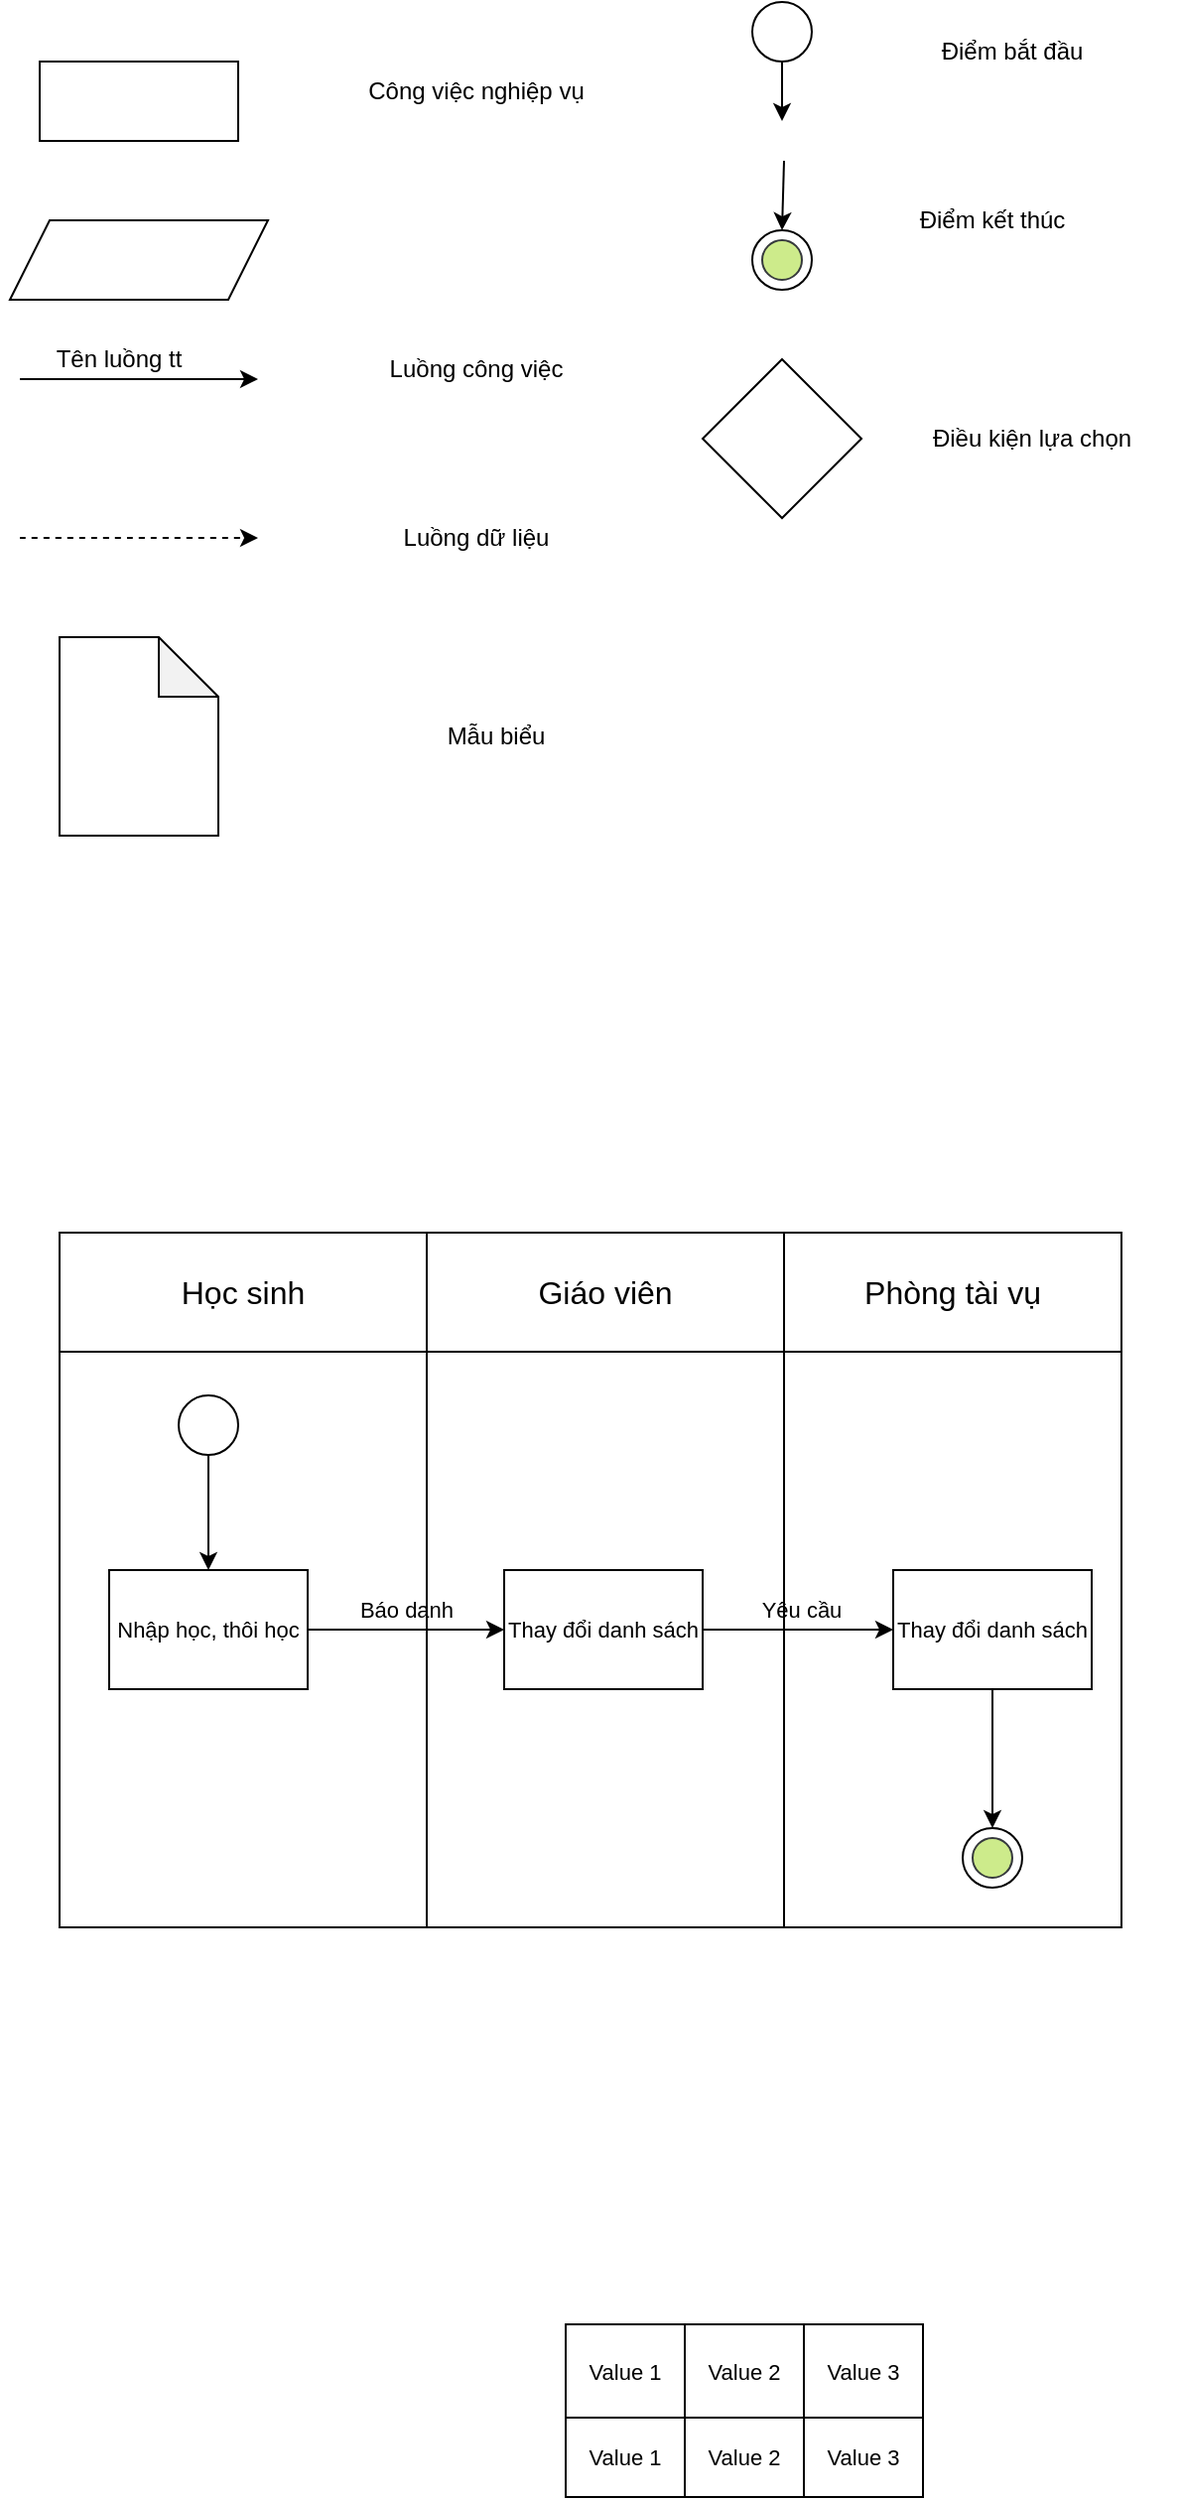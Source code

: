 <mxfile version="20.8.20" type="github">
  <diagram id="C5RBs43oDa-KdzZeNtuy" name="Page-1">
    <mxGraphModel dx="1434" dy="796" grid="1" gridSize="10" guides="1" tooltips="1" connect="1" arrows="1" fold="1" page="1" pageScale="1" pageWidth="827" pageHeight="1169" math="0" shadow="0">
      <root>
        <mxCell id="WIyWlLk6GJQsqaUBKTNV-0" />
        <mxCell id="WIyWlLk6GJQsqaUBKTNV-1" parent="WIyWlLk6GJQsqaUBKTNV-0" />
        <mxCell id="oDTW3JVEsjczXBk7MwRm-0" value="" style="shape=parallelogram;perimeter=parallelogramPerimeter;whiteSpace=wrap;html=1;fixedSize=1;" vertex="1" parent="WIyWlLk6GJQsqaUBKTNV-1">
          <mxGeometry x="40" y="440" width="130" height="40" as="geometry" />
        </mxCell>
        <mxCell id="oDTW3JVEsjczXBk7MwRm-1" value="" style="rounded=0;whiteSpace=wrap;html=1;" vertex="1" parent="WIyWlLk6GJQsqaUBKTNV-1">
          <mxGeometry x="55" y="360" width="100" height="40" as="geometry" />
        </mxCell>
        <mxCell id="oDTW3JVEsjczXBk7MwRm-2" value="" style="endArrow=classic;html=1;rounded=0;" edge="1" parent="WIyWlLk6GJQsqaUBKTNV-1">
          <mxGeometry width="50" height="50" relative="1" as="geometry">
            <mxPoint x="45" y="520" as="sourcePoint" />
            <mxPoint x="165" y="520" as="targetPoint" />
          </mxGeometry>
        </mxCell>
        <mxCell id="oDTW3JVEsjczXBk7MwRm-3" value="" style="ellipse;whiteSpace=wrap;html=1;aspect=fixed;" vertex="1" parent="WIyWlLk6GJQsqaUBKTNV-1">
          <mxGeometry x="414" y="330" width="30" height="30" as="geometry" />
        </mxCell>
        <mxCell id="oDTW3JVEsjczXBk7MwRm-4" value="" style="endArrow=classic;html=1;rounded=0;exitX=0.5;exitY=1;exitDx=0;exitDy=0;" edge="1" parent="WIyWlLk6GJQsqaUBKTNV-1" source="oDTW3JVEsjczXBk7MwRm-3">
          <mxGeometry width="50" height="50" relative="1" as="geometry">
            <mxPoint x="150" y="610" as="sourcePoint" />
            <mxPoint x="429" y="390" as="targetPoint" />
          </mxGeometry>
        </mxCell>
        <mxCell id="oDTW3JVEsjczXBk7MwRm-5" value="Công việc nghiệp vụ" style="text;html=1;strokeColor=none;fillColor=none;align=center;verticalAlign=middle;whiteSpace=wrap;rounded=0;" vertex="1" parent="WIyWlLk6GJQsqaUBKTNV-1">
          <mxGeometry x="200" y="360" width="150" height="30" as="geometry" />
        </mxCell>
        <mxCell id="oDTW3JVEsjczXBk7MwRm-7" value="Luồng công việc" style="text;html=1;strokeColor=none;fillColor=none;align=center;verticalAlign=middle;whiteSpace=wrap;rounded=0;" vertex="1" parent="WIyWlLk6GJQsqaUBKTNV-1">
          <mxGeometry x="200" y="500" width="150" height="30" as="geometry" />
        </mxCell>
        <mxCell id="oDTW3JVEsjczXBk7MwRm-8" value="Tên luồng tt" style="text;html=1;strokeColor=none;fillColor=none;align=center;verticalAlign=middle;whiteSpace=wrap;rounded=0;" vertex="1" parent="WIyWlLk6GJQsqaUBKTNV-1">
          <mxGeometry x="35" y="500" width="120" height="20" as="geometry" />
        </mxCell>
        <mxCell id="oDTW3JVEsjczXBk7MwRm-9" value="Điểm bắt đầu" style="text;html=1;strokeColor=none;fillColor=none;align=center;verticalAlign=middle;whiteSpace=wrap;rounded=0;" vertex="1" parent="WIyWlLk6GJQsqaUBKTNV-1">
          <mxGeometry x="470" y="340" width="150" height="30" as="geometry" />
        </mxCell>
        <mxCell id="oDTW3JVEsjczXBk7MwRm-10" value="" style="ellipse;whiteSpace=wrap;html=1;aspect=fixed;" vertex="1" parent="WIyWlLk6GJQsqaUBKTNV-1">
          <mxGeometry x="414" y="445" width="30" height="30" as="geometry" />
        </mxCell>
        <mxCell id="oDTW3JVEsjczXBk7MwRm-11" value="" style="ellipse;whiteSpace=wrap;html=1;aspect=fixed;fillColor=#cdeb8b;strokeColor=#36393d;" vertex="1" parent="WIyWlLk6GJQsqaUBKTNV-1">
          <mxGeometry x="419" y="450" width="20" height="20" as="geometry" />
        </mxCell>
        <mxCell id="oDTW3JVEsjczXBk7MwRm-12" value="" style="endArrow=classic;html=1;rounded=0;entryX=0.5;entryY=0;entryDx=0;entryDy=0;" edge="1" parent="WIyWlLk6GJQsqaUBKTNV-1" target="oDTW3JVEsjczXBk7MwRm-10">
          <mxGeometry width="50" height="50" relative="1" as="geometry">
            <mxPoint x="430" y="410" as="sourcePoint" />
            <mxPoint x="430" y="420" as="targetPoint" />
          </mxGeometry>
        </mxCell>
        <mxCell id="oDTW3JVEsjczXBk7MwRm-14" value="Điểm kết thúc" style="text;html=1;strokeColor=none;fillColor=none;align=center;verticalAlign=middle;whiteSpace=wrap;rounded=0;" vertex="1" parent="WIyWlLk6GJQsqaUBKTNV-1">
          <mxGeometry x="460" y="425" width="150" height="30" as="geometry" />
        </mxCell>
        <mxCell id="oDTW3JVEsjczXBk7MwRm-15" value="" style="rhombus;whiteSpace=wrap;html=1;" vertex="1" parent="WIyWlLk6GJQsqaUBKTNV-1">
          <mxGeometry x="389" y="510" width="80" height="80" as="geometry" />
        </mxCell>
        <mxCell id="oDTW3JVEsjczXBk7MwRm-16" value="Điều kiện lựa chọn" style="text;html=1;strokeColor=none;fillColor=none;align=center;verticalAlign=middle;whiteSpace=wrap;rounded=0;" vertex="1" parent="WIyWlLk6GJQsqaUBKTNV-1">
          <mxGeometry x="480" y="535" width="150" height="30" as="geometry" />
        </mxCell>
        <mxCell id="oDTW3JVEsjczXBk7MwRm-17" value="" style="endArrow=classic;html=1;curved=1;dashed=1;" edge="1" parent="WIyWlLk6GJQsqaUBKTNV-1">
          <mxGeometry width="50" height="50" relative="1" as="geometry">
            <mxPoint x="45" y="600" as="sourcePoint" />
            <mxPoint x="165" y="600" as="targetPoint" />
          </mxGeometry>
        </mxCell>
        <mxCell id="oDTW3JVEsjczXBk7MwRm-18" value="Luồng dữ liệu" style="text;html=1;strokeColor=none;fillColor=none;align=center;verticalAlign=middle;whiteSpace=wrap;rounded=0;" vertex="1" parent="WIyWlLk6GJQsqaUBKTNV-1">
          <mxGeometry x="200" y="585" width="150" height="30" as="geometry" />
        </mxCell>
        <mxCell id="oDTW3JVEsjczXBk7MwRm-19" value="" style="shape=note;whiteSpace=wrap;html=1;backgroundOutline=1;darkOpacity=0.05;fontFamily=Helvetica;fontSize=11;fontColor=default;" vertex="1" parent="WIyWlLk6GJQsqaUBKTNV-1">
          <mxGeometry x="65" y="650" width="80" height="100" as="geometry" />
        </mxCell>
        <mxCell id="oDTW3JVEsjczXBk7MwRm-21" value="Mẫu biểu" style="text;html=1;strokeColor=none;fillColor=none;align=center;verticalAlign=middle;whiteSpace=wrap;rounded=0;" vertex="1" parent="WIyWlLk6GJQsqaUBKTNV-1">
          <mxGeometry x="210" y="685" width="150" height="30" as="geometry" />
        </mxCell>
        <mxCell id="oDTW3JVEsjczXBk7MwRm-22" value="" style="shape=table;startSize=0;container=1;collapsible=0;childLayout=tableLayout;fontSize=16;fontFamily=Helvetica;fontColor=default;" vertex="1" parent="WIyWlLk6GJQsqaUBKTNV-1">
          <mxGeometry x="65" y="950" width="535" height="350" as="geometry" />
        </mxCell>
        <mxCell id="oDTW3JVEsjczXBk7MwRm-23" value="" style="shape=tableRow;horizontal=0;startSize=0;swimlaneHead=0;swimlaneBody=0;strokeColor=inherit;top=0;left=0;bottom=0;right=0;collapsible=0;dropTarget=0;fillColor=none;points=[[0,0.5],[1,0.5]];portConstraint=eastwest;fontSize=16;fontFamily=Helvetica;fontColor=default;" vertex="1" parent="oDTW3JVEsjczXBk7MwRm-22">
          <mxGeometry width="535" height="60" as="geometry" />
        </mxCell>
        <mxCell id="oDTW3JVEsjczXBk7MwRm-24" value="Học sinh" style="shape=partialRectangle;html=1;whiteSpace=wrap;connectable=0;strokeColor=inherit;overflow=hidden;fillColor=none;top=0;left=0;bottom=0;right=0;pointerEvents=1;fontSize=16;fontFamily=Helvetica;fontColor=default;" vertex="1" parent="oDTW3JVEsjczXBk7MwRm-23">
          <mxGeometry width="185" height="60" as="geometry">
            <mxRectangle width="185" height="60" as="alternateBounds" />
          </mxGeometry>
        </mxCell>
        <mxCell id="oDTW3JVEsjczXBk7MwRm-25" value="Giáo viên" style="shape=partialRectangle;html=1;whiteSpace=wrap;connectable=0;strokeColor=inherit;overflow=hidden;fillColor=none;top=0;left=0;bottom=0;right=0;pointerEvents=1;fontSize=16;fontFamily=Helvetica;fontColor=default;" vertex="1" parent="oDTW3JVEsjczXBk7MwRm-23">
          <mxGeometry x="185" width="180" height="60" as="geometry">
            <mxRectangle width="180" height="60" as="alternateBounds" />
          </mxGeometry>
        </mxCell>
        <mxCell id="oDTW3JVEsjczXBk7MwRm-26" value="Phòng tài vụ" style="shape=partialRectangle;html=1;whiteSpace=wrap;connectable=0;strokeColor=inherit;overflow=hidden;fillColor=none;top=0;left=0;bottom=0;right=0;pointerEvents=1;fontSize=16;fontFamily=Helvetica;fontColor=default;" vertex="1" parent="oDTW3JVEsjczXBk7MwRm-23">
          <mxGeometry x="365" width="170" height="60" as="geometry">
            <mxRectangle width="170" height="60" as="alternateBounds" />
          </mxGeometry>
        </mxCell>
        <mxCell id="oDTW3JVEsjczXBk7MwRm-27" value="" style="shape=tableRow;horizontal=0;startSize=0;swimlaneHead=0;swimlaneBody=0;strokeColor=inherit;top=0;left=0;bottom=0;right=0;collapsible=0;dropTarget=0;fillColor=none;points=[[0,0.5],[1,0.5]];portConstraint=eastwest;fontSize=16;fontFamily=Helvetica;fontColor=default;" vertex="1" parent="oDTW3JVEsjczXBk7MwRm-22">
          <mxGeometry y="60" width="535" height="290" as="geometry" />
        </mxCell>
        <mxCell id="oDTW3JVEsjczXBk7MwRm-28" value="" style="shape=partialRectangle;html=1;whiteSpace=wrap;connectable=0;strokeColor=inherit;overflow=hidden;fillColor=none;top=0;left=0;bottom=0;right=0;pointerEvents=1;fontSize=16;fontFamily=Helvetica;fontColor=default;" vertex="1" parent="oDTW3JVEsjczXBk7MwRm-27">
          <mxGeometry width="185" height="290" as="geometry">
            <mxRectangle width="185" height="290" as="alternateBounds" />
          </mxGeometry>
        </mxCell>
        <mxCell id="oDTW3JVEsjczXBk7MwRm-29" value="" style="shape=partialRectangle;html=1;whiteSpace=wrap;connectable=0;strokeColor=inherit;overflow=hidden;fillColor=none;top=0;left=0;bottom=0;right=0;pointerEvents=1;fontSize=16;fontFamily=Helvetica;fontColor=default;" vertex="1" parent="oDTW3JVEsjczXBk7MwRm-27">
          <mxGeometry x="185" width="180" height="290" as="geometry">
            <mxRectangle width="180" height="290" as="alternateBounds" />
          </mxGeometry>
        </mxCell>
        <mxCell id="oDTW3JVEsjczXBk7MwRm-30" value="" style="shape=partialRectangle;html=1;whiteSpace=wrap;connectable=0;strokeColor=inherit;overflow=hidden;fillColor=none;top=0;left=0;bottom=0;right=0;pointerEvents=1;fontSize=16;fontFamily=Helvetica;fontColor=default;" vertex="1" parent="oDTW3JVEsjczXBk7MwRm-27">
          <mxGeometry x="365" width="170" height="290" as="geometry">
            <mxRectangle width="170" height="290" as="alternateBounds" />
          </mxGeometry>
        </mxCell>
        <mxCell id="oDTW3JVEsjczXBk7MwRm-35" value="" style="ellipse;whiteSpace=wrap;html=1;aspect=fixed;" vertex="1" parent="WIyWlLk6GJQsqaUBKTNV-1">
          <mxGeometry x="125" y="1032" width="30" height="30" as="geometry" />
        </mxCell>
        <mxCell id="oDTW3JVEsjczXBk7MwRm-36" value="" style="endArrow=classic;html=1;rounded=0;exitX=0.5;exitY=1;exitDx=0;exitDy=0;entryX=0.5;entryY=0;entryDx=0;entryDy=0;" edge="1" parent="WIyWlLk6GJQsqaUBKTNV-1" source="oDTW3JVEsjczXBk7MwRm-35" target="oDTW3JVEsjczXBk7MwRm-37">
          <mxGeometry width="50" height="50" relative="1" as="geometry">
            <mxPoint x="125" y="1059" as="sourcePoint" />
            <mxPoint x="150" y="1120" as="targetPoint" />
          </mxGeometry>
        </mxCell>
        <mxCell id="oDTW3JVEsjczXBk7MwRm-37" value="Nhập học, thôi học" style="whiteSpace=wrap;html=1;fontFamily=Helvetica;fontSize=11;fontColor=default;" vertex="1" parent="WIyWlLk6GJQsqaUBKTNV-1">
          <mxGeometry x="90" y="1120" width="100" height="60" as="geometry" />
        </mxCell>
        <mxCell id="oDTW3JVEsjczXBk7MwRm-39" value="Thay đổi danh sách" style="whiteSpace=wrap;html=1;fontFamily=Helvetica;fontSize=11;fontColor=default;" vertex="1" parent="WIyWlLk6GJQsqaUBKTNV-1">
          <mxGeometry x="289" y="1120" width="100" height="60" as="geometry" />
        </mxCell>
        <mxCell id="oDTW3JVEsjczXBk7MwRm-40" value="Thay đổi danh sách" style="whiteSpace=wrap;html=1;fontFamily=Helvetica;fontSize=11;fontColor=default;" vertex="1" parent="WIyWlLk6GJQsqaUBKTNV-1">
          <mxGeometry x="485" y="1120" width="100" height="60" as="geometry" />
        </mxCell>
        <mxCell id="oDTW3JVEsjczXBk7MwRm-41" value="" style="endArrow=classic;html=1;rounded=1;labelBackgroundColor=default;strokeColor=default;fontFamily=Helvetica;fontSize=11;fontColor=default;shape=connector;curved=1;entryX=0;entryY=0.5;entryDx=0;entryDy=0;exitX=1;exitY=0.5;exitDx=0;exitDy=0;" edge="1" parent="WIyWlLk6GJQsqaUBKTNV-1" source="oDTW3JVEsjczXBk7MwRm-37" target="oDTW3JVEsjczXBk7MwRm-39">
          <mxGeometry width="50" height="50" relative="1" as="geometry">
            <mxPoint x="150" y="1200" as="sourcePoint" />
            <mxPoint x="200" y="1150" as="targetPoint" />
          </mxGeometry>
        </mxCell>
        <mxCell id="oDTW3JVEsjczXBk7MwRm-42" value="Báo danh" style="text;html=1;strokeColor=none;fillColor=none;align=center;verticalAlign=middle;whiteSpace=wrap;rounded=0;fontSize=11;fontFamily=Helvetica;fontColor=default;" vertex="1" parent="WIyWlLk6GJQsqaUBKTNV-1">
          <mxGeometry x="190" y="1130" width="100" height="20" as="geometry" />
        </mxCell>
        <mxCell id="oDTW3JVEsjczXBk7MwRm-43" value="Yêu cầu" style="text;html=1;strokeColor=none;fillColor=none;align=center;verticalAlign=middle;whiteSpace=wrap;rounded=0;fontSize=11;fontFamily=Helvetica;fontColor=default;" vertex="1" parent="WIyWlLk6GJQsqaUBKTNV-1">
          <mxGeometry x="389" y="1130" width="100" height="20" as="geometry" />
        </mxCell>
        <mxCell id="oDTW3JVEsjczXBk7MwRm-44" value="" style="endArrow=classic;html=1;rounded=1;labelBackgroundColor=default;strokeColor=default;fontFamily=Helvetica;fontSize=11;fontColor=default;shape=connector;curved=1;exitX=0;exitY=1;exitDx=0;exitDy=0;" edge="1" parent="WIyWlLk6GJQsqaUBKTNV-1" source="oDTW3JVEsjczXBk7MwRm-43">
          <mxGeometry width="50" height="50" relative="1" as="geometry">
            <mxPoint x="435" y="1200" as="sourcePoint" />
            <mxPoint x="485" y="1150" as="targetPoint" />
          </mxGeometry>
        </mxCell>
        <mxCell id="oDTW3JVEsjczXBk7MwRm-45" style="edgeStyle=none;shape=connector;curved=1;rounded=1;orthogonalLoop=1;jettySize=auto;html=1;entryX=0.5;entryY=1;entryDx=0;entryDy=0;labelBackgroundColor=default;strokeColor=default;fontFamily=Helvetica;fontSize=11;fontColor=default;endArrow=classic;" edge="1" parent="WIyWlLk6GJQsqaUBKTNV-1" source="oDTW3JVEsjczXBk7MwRm-11" target="oDTW3JVEsjczXBk7MwRm-11">
          <mxGeometry relative="1" as="geometry" />
        </mxCell>
        <mxCell id="oDTW3JVEsjczXBk7MwRm-48" value="" style="ellipse;whiteSpace=wrap;html=1;aspect=fixed;" vertex="1" parent="WIyWlLk6GJQsqaUBKTNV-1">
          <mxGeometry x="520" y="1250" width="30" height="30" as="geometry" />
        </mxCell>
        <mxCell id="oDTW3JVEsjczXBk7MwRm-49" value="" style="ellipse;whiteSpace=wrap;html=1;aspect=fixed;fillColor=#cdeb8b;strokeColor=#36393d;" vertex="1" parent="WIyWlLk6GJQsqaUBKTNV-1">
          <mxGeometry x="525" y="1255" width="20" height="20" as="geometry" />
        </mxCell>
        <mxCell id="oDTW3JVEsjczXBk7MwRm-51" value="" style="endArrow=classic;html=1;rounded=1;labelBackgroundColor=default;strokeColor=default;fontFamily=Helvetica;fontSize=11;fontColor=default;shape=connector;curved=1;exitX=0.5;exitY=1;exitDx=0;exitDy=0;" edge="1" parent="WIyWlLk6GJQsqaUBKTNV-1" source="oDTW3JVEsjczXBk7MwRm-40">
          <mxGeometry width="50" height="50" relative="1" as="geometry">
            <mxPoint x="505" y="1170" as="sourcePoint" />
            <mxPoint x="535" y="1250" as="targetPoint" />
          </mxGeometry>
        </mxCell>
        <mxCell id="oDTW3JVEsjczXBk7MwRm-54" value="" style="childLayout=tableLayout;recursiveResize=0;shadow=0;fillColor=none;fontFamily=Helvetica;fontSize=11;fontColor=default;imageWidth=48;imageHeight=24;arcSize=12;imageAspect=1;" vertex="1" parent="WIyWlLk6GJQsqaUBKTNV-1">
          <mxGeometry x="320" y="1500" width="180" height="87" as="geometry" />
        </mxCell>
        <mxCell id="oDTW3JVEsjczXBk7MwRm-67" value="" style="shape=tableRow;horizontal=0;startSize=0;swimlaneHead=0;swimlaneBody=0;top=0;left=0;bottom=0;right=0;dropTarget=0;collapsible=0;recursiveResize=0;expand=0;fontStyle=0;fillColor=none;strokeColor=inherit;fontFamily=Helvetica;fontSize=11;fontColor=default;" vertex="1" parent="oDTW3JVEsjczXBk7MwRm-54">
          <mxGeometry width="180" height="47" as="geometry" />
        </mxCell>
        <mxCell id="oDTW3JVEsjczXBk7MwRm-68" value="Value 1" style="connectable=0;recursiveResize=0;strokeColor=inherit;fillColor=none;align=center;whiteSpace=wrap;html=1;fontFamily=Helvetica;fontSize=11;fontColor=default;" vertex="1" parent="oDTW3JVEsjczXBk7MwRm-67">
          <mxGeometry width="60" height="47" as="geometry">
            <mxRectangle width="60" height="47" as="alternateBounds" />
          </mxGeometry>
        </mxCell>
        <mxCell id="oDTW3JVEsjczXBk7MwRm-69" value="Value 2" style="connectable=0;recursiveResize=0;strokeColor=inherit;fillColor=none;align=center;whiteSpace=wrap;html=1;fontFamily=Helvetica;fontSize=11;fontColor=default;" vertex="1" parent="oDTW3JVEsjczXBk7MwRm-67">
          <mxGeometry x="60" width="60" height="47" as="geometry">
            <mxRectangle width="60" height="47" as="alternateBounds" />
          </mxGeometry>
        </mxCell>
        <mxCell id="oDTW3JVEsjczXBk7MwRm-70" value="Value 3" style="connectable=0;recursiveResize=0;strokeColor=inherit;fillColor=none;align=center;whiteSpace=wrap;html=1;fontFamily=Helvetica;fontSize=11;fontColor=default;" vertex="1" parent="oDTW3JVEsjczXBk7MwRm-67">
          <mxGeometry x="120" width="60" height="47" as="geometry">
            <mxRectangle width="60" height="47" as="alternateBounds" />
          </mxGeometry>
        </mxCell>
        <mxCell id="oDTW3JVEsjczXBk7MwRm-71" value="" style="shape=tableRow;horizontal=0;startSize=0;swimlaneHead=0;swimlaneBody=0;top=0;left=0;bottom=0;right=0;dropTarget=0;collapsible=0;recursiveResize=0;expand=0;fontStyle=0;fillColor=none;strokeColor=inherit;fontFamily=Helvetica;fontSize=11;fontColor=default;" vertex="1" parent="oDTW3JVEsjczXBk7MwRm-54">
          <mxGeometry y="47" width="180" height="40" as="geometry" />
        </mxCell>
        <mxCell id="oDTW3JVEsjczXBk7MwRm-72" value="Value 1" style="connectable=0;recursiveResize=0;strokeColor=inherit;fillColor=none;align=center;whiteSpace=wrap;html=1;fontFamily=Helvetica;fontSize=11;fontColor=default;" vertex="1" parent="oDTW3JVEsjczXBk7MwRm-71">
          <mxGeometry width="60" height="40" as="geometry">
            <mxRectangle width="60" height="40" as="alternateBounds" />
          </mxGeometry>
        </mxCell>
        <mxCell id="oDTW3JVEsjczXBk7MwRm-73" value="Value 2" style="connectable=0;recursiveResize=0;strokeColor=inherit;fillColor=none;align=center;whiteSpace=wrap;html=1;fontFamily=Helvetica;fontSize=11;fontColor=default;" vertex="1" parent="oDTW3JVEsjczXBk7MwRm-71">
          <mxGeometry x="60" width="60" height="40" as="geometry">
            <mxRectangle width="60" height="40" as="alternateBounds" />
          </mxGeometry>
        </mxCell>
        <mxCell id="oDTW3JVEsjczXBk7MwRm-74" value="Value 3" style="connectable=0;recursiveResize=0;strokeColor=inherit;fillColor=none;align=center;whiteSpace=wrap;html=1;fontFamily=Helvetica;fontSize=11;fontColor=default;" vertex="1" parent="oDTW3JVEsjczXBk7MwRm-71">
          <mxGeometry x="120" width="60" height="40" as="geometry">
            <mxRectangle width="60" height="40" as="alternateBounds" />
          </mxGeometry>
        </mxCell>
      </root>
    </mxGraphModel>
  </diagram>
</mxfile>
